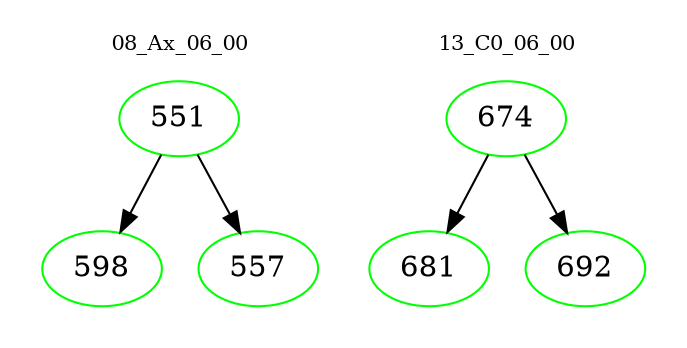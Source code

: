 digraph{
subgraph cluster_0 {
color = white
label = "08_Ax_06_00";
fontsize=10;
T0_551 [label="551", color="green"]
T0_551 -> T0_598 [color="black"]
T0_598 [label="598", color="green"]
T0_551 -> T0_557 [color="black"]
T0_557 [label="557", color="green"]
}
subgraph cluster_1 {
color = white
label = "13_C0_06_00";
fontsize=10;
T1_674 [label="674", color="green"]
T1_674 -> T1_681 [color="black"]
T1_681 [label="681", color="green"]
T1_674 -> T1_692 [color="black"]
T1_692 [label="692", color="green"]
}
}
